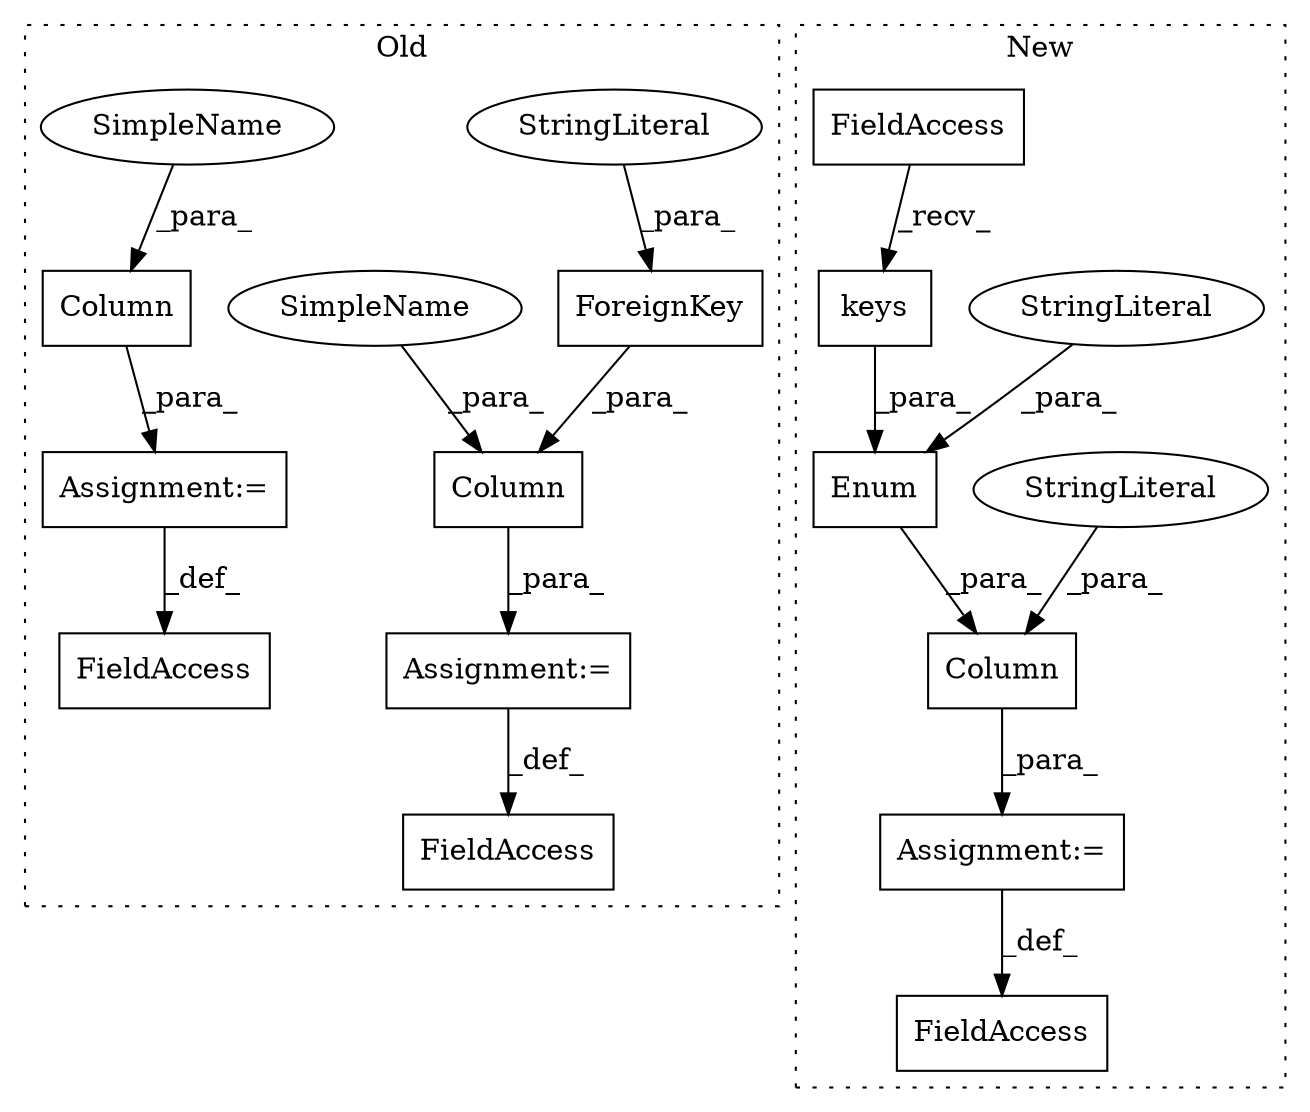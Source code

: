 digraph G {
subgraph cluster0 {
1 [label="Column" a="32" s="503,557" l="7,1" shape="box"];
5 [label="FieldAccess" a="22" s="497" l="5" shape="box"];
6 [label="Assignment:=" a="7" s="502" l="1" shape="box"];
10 [label="Column" a="32" s="437,490" l="7,1" shape="box"];
11 [label="FieldAccess" a="22" s="422" l="14" shape="box"];
12 [label="Assignment:=" a="7" s="436" l="1" shape="box"];
13 [label="ForeignKey" a="32" s="451,489" l="11,1" shape="box"];
16 [label="StringLiteral" a="45" s="462" l="27" shape="ellipse"];
17 [label="SimpleName" a="42" s="444" l="6" shape="ellipse"];
18 [label="SimpleName" a="42" s="510" l="6" shape="ellipse"];
label = "Old";
style="dotted";
}
subgraph cluster1 {
2 [label="Column" a="32" s="635,863" l="7,1" shape="box"];
3 [label="FieldAccess" a="22" s="620" l="14" shape="box"];
4 [label="Assignment:=" a="7" s="634" l="1" shape="box"];
7 [label="StringLiteral" a="45" s="714" l="149" shape="ellipse"];
8 [label="Enum" a="32" s="642,712" l="5,1" shape="box"];
9 [label="StringLiteral" a="45" s="690" l="22" shape="ellipse"];
14 [label="keys" a="32" s="683" l="6" shape="box"];
15 [label="FieldAccess" a="22" s="647" l="4" shape="box"];
label = "New";
style="dotted";
}
1 -> 6 [label="_para_"];
2 -> 4 [label="_para_"];
4 -> 3 [label="_def_"];
6 -> 5 [label="_def_"];
7 -> 2 [label="_para_"];
8 -> 2 [label="_para_"];
9 -> 8 [label="_para_"];
10 -> 12 [label="_para_"];
12 -> 11 [label="_def_"];
13 -> 10 [label="_para_"];
14 -> 8 [label="_para_"];
15 -> 14 [label="_recv_"];
16 -> 13 [label="_para_"];
17 -> 10 [label="_para_"];
18 -> 1 [label="_para_"];
}